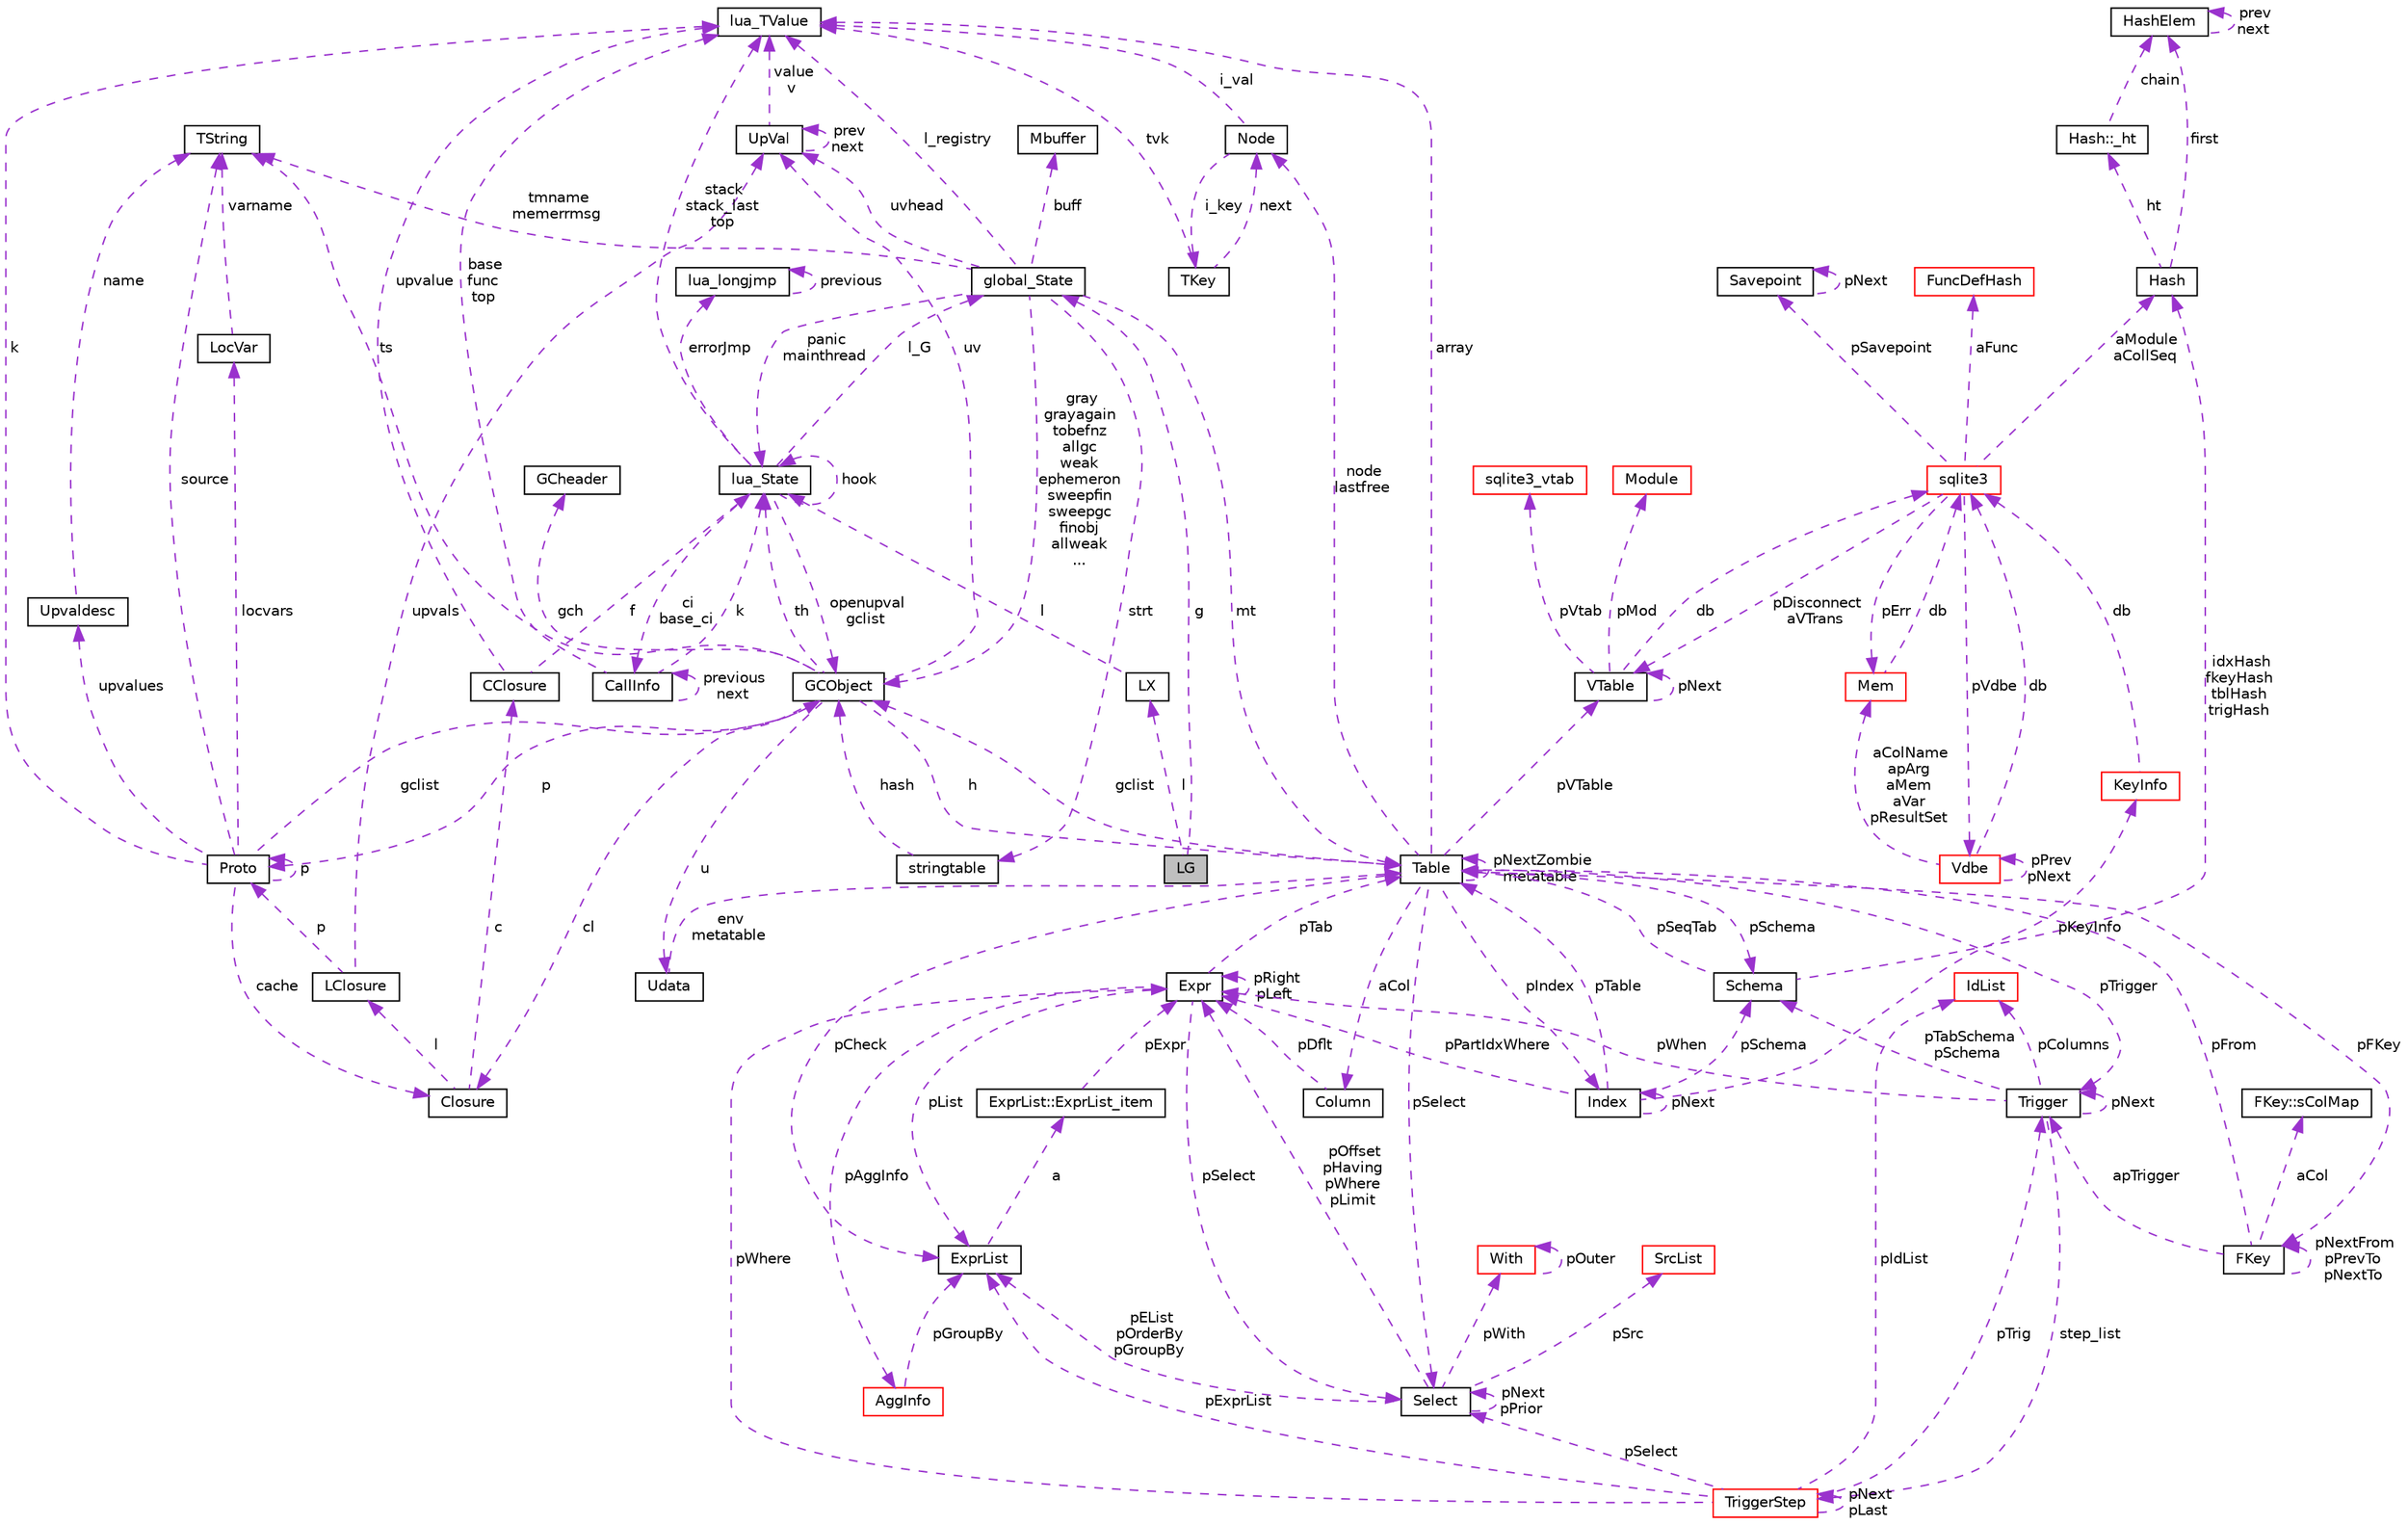 digraph "LG"
{
  edge [fontname="Helvetica",fontsize="10",labelfontname="Helvetica",labelfontsize="10"];
  node [fontname="Helvetica",fontsize="10",shape=record];
  Node1 [label="LG",height=0.2,width=0.4,color="black", fillcolor="grey75", style="filled", fontcolor="black"];
  Node2 -> Node1 [dir="back",color="darkorchid3",fontsize="10",style="dashed",label=" g" ,fontname="Helvetica"];
  Node2 [label="global_State",height=0.2,width=0.4,color="black", fillcolor="white", style="filled",URL="$structglobal___state.html"];
  Node3 -> Node2 [dir="back",color="darkorchid3",fontsize="10",style="dashed",label=" uvhead" ,fontname="Helvetica"];
  Node3 [label="UpVal",height=0.2,width=0.4,color="black", fillcolor="white", style="filled",URL="$struct_up_val.html"];
  Node3 -> Node3 [dir="back",color="darkorchid3",fontsize="10",style="dashed",label=" prev\nnext" ,fontname="Helvetica"];
  Node4 -> Node3 [dir="back",color="darkorchid3",fontsize="10",style="dashed",label=" value\nv" ,fontname="Helvetica"];
  Node4 [label="lua_TValue",height=0.2,width=0.4,color="black", fillcolor="white", style="filled",URL="$structlua___t_value.html"];
  Node4 -> Node2 [dir="back",color="darkorchid3",fontsize="10",style="dashed",label=" l_registry" ,fontname="Helvetica"];
  Node5 -> Node2 [dir="back",color="darkorchid3",fontsize="10",style="dashed",label=" strt" ,fontname="Helvetica"];
  Node5 [label="stringtable",height=0.2,width=0.4,color="black", fillcolor="white", style="filled",URL="$structstringtable.html"];
  Node6 -> Node5 [dir="back",color="darkorchid3",fontsize="10",style="dashed",label=" hash" ,fontname="Helvetica"];
  Node6 [label="GCObject",height=0.2,width=0.4,color="black", fillcolor="white", style="filled",URL="$union_g_c_object.html"];
  Node3 -> Node6 [dir="back",color="darkorchid3",fontsize="10",style="dashed",label=" uv" ,fontname="Helvetica"];
  Node7 -> Node6 [dir="back",color="darkorchid3",fontsize="10",style="dashed",label=" p" ,fontname="Helvetica"];
  Node7 [label="Proto",height=0.2,width=0.4,color="black", fillcolor="white", style="filled",URL="$struct_proto.html"];
  Node4 -> Node7 [dir="back",color="darkorchid3",fontsize="10",style="dashed",label=" k" ,fontname="Helvetica"];
  Node7 -> Node7 [dir="back",color="darkorchid3",fontsize="10",style="dashed",label=" p" ,fontname="Helvetica"];
  Node8 -> Node7 [dir="back",color="darkorchid3",fontsize="10",style="dashed",label=" locvars" ,fontname="Helvetica"];
  Node8 [label="LocVar",height=0.2,width=0.4,color="black", fillcolor="white", style="filled",URL="$struct_loc_var.html"];
  Node9 -> Node8 [dir="back",color="darkorchid3",fontsize="10",style="dashed",label=" varname" ,fontname="Helvetica"];
  Node9 [label="TString",height=0.2,width=0.4,color="black", fillcolor="white", style="filled",URL="$union_t_string.html"];
  Node9 -> Node7 [dir="back",color="darkorchid3",fontsize="10",style="dashed",label=" source" ,fontname="Helvetica"];
  Node10 -> Node7 [dir="back",color="darkorchid3",fontsize="10",style="dashed",label=" cache" ,fontname="Helvetica"];
  Node10 [label="Closure",height=0.2,width=0.4,color="black", fillcolor="white", style="filled",URL="$union_closure.html"];
  Node11 -> Node10 [dir="back",color="darkorchid3",fontsize="10",style="dashed",label=" c" ,fontname="Helvetica"];
  Node11 [label="CClosure",height=0.2,width=0.4,color="black", fillcolor="white", style="filled",URL="$struct_c_closure.html"];
  Node4 -> Node11 [dir="back",color="darkorchid3",fontsize="10",style="dashed",label=" upvalue" ,fontname="Helvetica"];
  Node12 -> Node11 [dir="back",color="darkorchid3",fontsize="10",style="dashed",label=" f" ,fontname="Helvetica"];
  Node12 [label="lua_State",height=0.2,width=0.4,color="black", fillcolor="white", style="filled",URL="$structlua___state.html"];
  Node4 -> Node12 [dir="back",color="darkorchid3",fontsize="10",style="dashed",label=" stack\nstack_last\ntop" ,fontname="Helvetica"];
  Node13 -> Node12 [dir="back",color="darkorchid3",fontsize="10",style="dashed",label=" errorJmp" ,fontname="Helvetica"];
  Node13 [label="lua_longjmp",height=0.2,width=0.4,color="black", fillcolor="white", style="filled",URL="$structlua__longjmp.html"];
  Node13 -> Node13 [dir="back",color="darkorchid3",fontsize="10",style="dashed",label=" previous" ,fontname="Helvetica"];
  Node2 -> Node12 [dir="back",color="darkorchid3",fontsize="10",style="dashed",label=" l_G" ,fontname="Helvetica"];
  Node6 -> Node12 [dir="back",color="darkorchid3",fontsize="10",style="dashed",label=" openupval\ngclist" ,fontname="Helvetica"];
  Node12 -> Node12 [dir="back",color="darkorchid3",fontsize="10",style="dashed",label=" hook" ,fontname="Helvetica"];
  Node14 -> Node12 [dir="back",color="darkorchid3",fontsize="10",style="dashed",label=" ci\nbase_ci" ,fontname="Helvetica"];
  Node14 [label="CallInfo",height=0.2,width=0.4,color="black", fillcolor="white", style="filled",URL="$struct_call_info.html"];
  Node4 -> Node14 [dir="back",color="darkorchid3",fontsize="10",style="dashed",label=" base\nfunc\ntop" ,fontname="Helvetica"];
  Node12 -> Node14 [dir="back",color="darkorchid3",fontsize="10",style="dashed",label=" k" ,fontname="Helvetica"];
  Node14 -> Node14 [dir="back",color="darkorchid3",fontsize="10",style="dashed",label=" previous\nnext" ,fontname="Helvetica"];
  Node15 -> Node10 [dir="back",color="darkorchid3",fontsize="10",style="dashed",label=" l" ,fontname="Helvetica"];
  Node15 [label="LClosure",height=0.2,width=0.4,color="black", fillcolor="white", style="filled",URL="$struct_l_closure.html"];
  Node3 -> Node15 [dir="back",color="darkorchid3",fontsize="10",style="dashed",label=" upvals" ,fontname="Helvetica"];
  Node7 -> Node15 [dir="back",color="darkorchid3",fontsize="10",style="dashed",label=" p" ,fontname="Helvetica"];
  Node6 -> Node7 [dir="back",color="darkorchid3",fontsize="10",style="dashed",label=" gclist" ,fontname="Helvetica"];
  Node16 -> Node7 [dir="back",color="darkorchid3",fontsize="10",style="dashed",label=" upvalues" ,fontname="Helvetica"];
  Node16 [label="Upvaldesc",height=0.2,width=0.4,color="black", fillcolor="white", style="filled",URL="$struct_upvaldesc.html"];
  Node9 -> Node16 [dir="back",color="darkorchid3",fontsize="10",style="dashed",label=" name" ,fontname="Helvetica"];
  Node9 -> Node6 [dir="back",color="darkorchid3",fontsize="10",style="dashed",label=" ts" ,fontname="Helvetica"];
  Node10 -> Node6 [dir="back",color="darkorchid3",fontsize="10",style="dashed",label=" cl" ,fontname="Helvetica"];
  Node17 -> Node6 [dir="back",color="darkorchid3",fontsize="10",style="dashed",label=" gch" ,fontname="Helvetica"];
  Node17 [label="GCheader",height=0.2,width=0.4,color="black", fillcolor="white", style="filled",URL="$struct_g_cheader.html"];
  Node18 -> Node6 [dir="back",color="darkorchid3",fontsize="10",style="dashed",label=" h" ,fontname="Helvetica"];
  Node18 [label="Table",height=0.2,width=0.4,color="black", fillcolor="white", style="filled",URL="$struct_table.html"];
  Node19 -> Node18 [dir="back",color="darkorchid3",fontsize="10",style="dashed",label=" node\nlastfree" ,fontname="Helvetica"];
  Node19 [label="Node",height=0.2,width=0.4,color="black", fillcolor="white", style="filled",URL="$struct_node.html"];
  Node4 -> Node19 [dir="back",color="darkorchid3",fontsize="10",style="dashed",label=" i_val" ,fontname="Helvetica"];
  Node20 -> Node19 [dir="back",color="darkorchid3",fontsize="10",style="dashed",label=" i_key" ,fontname="Helvetica"];
  Node20 [label="TKey",height=0.2,width=0.4,color="black", fillcolor="white", style="filled",URL="$union_t_key.html"];
  Node19 -> Node20 [dir="back",color="darkorchid3",fontsize="10",style="dashed",label=" next" ,fontname="Helvetica"];
  Node4 -> Node20 [dir="back",color="darkorchid3",fontsize="10",style="dashed",label=" tvk" ,fontname="Helvetica"];
  Node21 -> Node18 [dir="back",color="darkorchid3",fontsize="10",style="dashed",label=" pSchema" ,fontname="Helvetica"];
  Node21 [label="Schema",height=0.2,width=0.4,color="black", fillcolor="white", style="filled",URL="$struct_schema.html"];
  Node18 -> Node21 [dir="back",color="darkorchid3",fontsize="10",style="dashed",label=" pSeqTab" ,fontname="Helvetica"];
  Node22 -> Node21 [dir="back",color="darkorchid3",fontsize="10",style="dashed",label=" idxHash\nfkeyHash\ntblHash\ntrigHash" ,fontname="Helvetica"];
  Node22 [label="Hash",height=0.2,width=0.4,color="black", fillcolor="white", style="filled",URL="$struct_hash.html"];
  Node23 -> Node22 [dir="back",color="darkorchid3",fontsize="10",style="dashed",label=" ht" ,fontname="Helvetica"];
  Node23 [label="Hash::_ht",height=0.2,width=0.4,color="black", fillcolor="white", style="filled",URL="$struct_hash_1_1__ht.html"];
  Node24 -> Node23 [dir="back",color="darkorchid3",fontsize="10",style="dashed",label=" chain" ,fontname="Helvetica"];
  Node24 [label="HashElem",height=0.2,width=0.4,color="black", fillcolor="white", style="filled",URL="$struct_hash_elem.html"];
  Node24 -> Node24 [dir="back",color="darkorchid3",fontsize="10",style="dashed",label=" prev\nnext" ,fontname="Helvetica"];
  Node24 -> Node22 [dir="back",color="darkorchid3",fontsize="10",style="dashed",label=" first" ,fontname="Helvetica"];
  Node4 -> Node18 [dir="back",color="darkorchid3",fontsize="10",style="dashed",label=" array" ,fontname="Helvetica"];
  Node25 -> Node18 [dir="back",color="darkorchid3",fontsize="10",style="dashed",label=" aCol" ,fontname="Helvetica"];
  Node25 [label="Column",height=0.2,width=0.4,color="black", fillcolor="white", style="filled",URL="$struct_column.html"];
  Node26 -> Node25 [dir="back",color="darkorchid3",fontsize="10",style="dashed",label=" pDflt" ,fontname="Helvetica"];
  Node26 [label="Expr",height=0.2,width=0.4,color="black", fillcolor="white", style="filled",URL="$struct_expr.html"];
  Node27 -> Node26 [dir="back",color="darkorchid3",fontsize="10",style="dashed",label=" pAggInfo" ,fontname="Helvetica"];
  Node27 [label="AggInfo",height=0.2,width=0.4,color="red", fillcolor="white", style="filled",URL="$struct_agg_info.html"];
  Node28 -> Node27 [dir="back",color="darkorchid3",fontsize="10",style="dashed",label=" pGroupBy" ,fontname="Helvetica"];
  Node28 [label="ExprList",height=0.2,width=0.4,color="black", fillcolor="white", style="filled",URL="$struct_expr_list.html"];
  Node29 -> Node28 [dir="back",color="darkorchid3",fontsize="10",style="dashed",label=" a" ,fontname="Helvetica"];
  Node29 [label="ExprList::ExprList_item",height=0.2,width=0.4,color="black", fillcolor="white", style="filled",URL="$struct_expr_list_1_1_expr_list__item.html"];
  Node26 -> Node29 [dir="back",color="darkorchid3",fontsize="10",style="dashed",label=" pExpr" ,fontname="Helvetica"];
  Node26 -> Node26 [dir="back",color="darkorchid3",fontsize="10",style="dashed",label=" pRight\npLeft" ,fontname="Helvetica"];
  Node18 -> Node26 [dir="back",color="darkorchid3",fontsize="10",style="dashed",label=" pTab" ,fontname="Helvetica"];
  Node30 -> Node26 [dir="back",color="darkorchid3",fontsize="10",style="dashed",label=" pSelect" ,fontname="Helvetica"];
  Node30 [label="Select",height=0.2,width=0.4,color="black", fillcolor="white", style="filled",URL="$struct_select.html"];
  Node26 -> Node30 [dir="back",color="darkorchid3",fontsize="10",style="dashed",label=" pOffset\npHaving\npWhere\npLimit" ,fontname="Helvetica"];
  Node31 -> Node30 [dir="back",color="darkorchid3",fontsize="10",style="dashed",label=" pWith" ,fontname="Helvetica"];
  Node31 [label="With",height=0.2,width=0.4,color="red", fillcolor="white", style="filled",URL="$struct_with.html"];
  Node31 -> Node31 [dir="back",color="darkorchid3",fontsize="10",style="dashed",label=" pOuter" ,fontname="Helvetica"];
  Node30 -> Node30 [dir="back",color="darkorchid3",fontsize="10",style="dashed",label=" pNext\npPrior" ,fontname="Helvetica"];
  Node32 -> Node30 [dir="back",color="darkorchid3",fontsize="10",style="dashed",label=" pSrc" ,fontname="Helvetica"];
  Node32 [label="SrcList",height=0.2,width=0.4,color="red", fillcolor="white", style="filled",URL="$struct_src_list.html"];
  Node28 -> Node30 [dir="back",color="darkorchid3",fontsize="10",style="dashed",label=" pEList\npOrderBy\npGroupBy" ,fontname="Helvetica"];
  Node28 -> Node26 [dir="back",color="darkorchid3",fontsize="10",style="dashed",label=" pList" ,fontname="Helvetica"];
  Node33 -> Node18 [dir="back",color="darkorchid3",fontsize="10",style="dashed",label=" pFKey" ,fontname="Helvetica"];
  Node33 [label="FKey",height=0.2,width=0.4,color="black", fillcolor="white", style="filled",URL="$struct_f_key.html"];
  Node34 -> Node33 [dir="back",color="darkorchid3",fontsize="10",style="dashed",label=" aCol" ,fontname="Helvetica"];
  Node34 [label="FKey::sColMap",height=0.2,width=0.4,color="black", fillcolor="white", style="filled",URL="$struct_f_key_1_1s_col_map.html"];
  Node33 -> Node33 [dir="back",color="darkorchid3",fontsize="10",style="dashed",label=" pNextFrom\npPrevTo\npNextTo" ,fontname="Helvetica"];
  Node18 -> Node33 [dir="back",color="darkorchid3",fontsize="10",style="dashed",label=" pFrom" ,fontname="Helvetica"];
  Node35 -> Node33 [dir="back",color="darkorchid3",fontsize="10",style="dashed",label=" apTrigger" ,fontname="Helvetica"];
  Node35 [label="Trigger",height=0.2,width=0.4,color="black", fillcolor="white", style="filled",URL="$struct_trigger.html"];
  Node36 -> Node35 [dir="back",color="darkorchid3",fontsize="10",style="dashed",label=" step_list" ,fontname="Helvetica"];
  Node36 [label="TriggerStep",height=0.2,width=0.4,color="red", fillcolor="white", style="filled",URL="$struct_trigger_step.html"];
  Node36 -> Node36 [dir="back",color="darkorchid3",fontsize="10",style="dashed",label=" pNext\npLast" ,fontname="Helvetica"];
  Node26 -> Node36 [dir="back",color="darkorchid3",fontsize="10",style="dashed",label=" pWhere" ,fontname="Helvetica"];
  Node37 -> Node36 [dir="back",color="darkorchid3",fontsize="10",style="dashed",label=" pIdList" ,fontname="Helvetica"];
  Node37 [label="IdList",height=0.2,width=0.4,color="red", fillcolor="white", style="filled",URL="$struct_id_list.html"];
  Node30 -> Node36 [dir="back",color="darkorchid3",fontsize="10",style="dashed",label=" pSelect" ,fontname="Helvetica"];
  Node35 -> Node36 [dir="back",color="darkorchid3",fontsize="10",style="dashed",label=" pTrig" ,fontname="Helvetica"];
  Node28 -> Node36 [dir="back",color="darkorchid3",fontsize="10",style="dashed",label=" pExprList" ,fontname="Helvetica"];
  Node21 -> Node35 [dir="back",color="darkorchid3",fontsize="10",style="dashed",label=" pTabSchema\npSchema" ,fontname="Helvetica"];
  Node26 -> Node35 [dir="back",color="darkorchid3",fontsize="10",style="dashed",label=" pWhen" ,fontname="Helvetica"];
  Node37 -> Node35 [dir="back",color="darkorchid3",fontsize="10",style="dashed",label=" pColumns" ,fontname="Helvetica"];
  Node35 -> Node35 [dir="back",color="darkorchid3",fontsize="10",style="dashed",label=" pNext" ,fontname="Helvetica"];
  Node38 -> Node18 [dir="back",color="darkorchid3",fontsize="10",style="dashed",label=" pVTable" ,fontname="Helvetica"];
  Node38 [label="VTable",height=0.2,width=0.4,color="black", fillcolor="white", style="filled",URL="$struct_v_table.html"];
  Node39 -> Node38 [dir="back",color="darkorchid3",fontsize="10",style="dashed",label=" db" ,fontname="Helvetica"];
  Node39 [label="sqlite3",height=0.2,width=0.4,color="red", fillcolor="white", style="filled",URL="$structsqlite3.html"];
  Node40 -> Node39 [dir="back",color="darkorchid3",fontsize="10",style="dashed",label=" pErr" ,fontname="Helvetica"];
  Node40 [label="Mem",height=0.2,width=0.4,color="red", fillcolor="white", style="filled",URL="$struct_mem.html"];
  Node39 -> Node40 [dir="back",color="darkorchid3",fontsize="10",style="dashed",label=" db" ,fontname="Helvetica"];
  Node41 -> Node39 [dir="back",color="darkorchid3",fontsize="10",style="dashed",label=" pVdbe" ,fontname="Helvetica"];
  Node41 [label="Vdbe",height=0.2,width=0.4,color="red", fillcolor="white", style="filled",URL="$struct_vdbe.html"];
  Node41 -> Node41 [dir="back",color="darkorchid3",fontsize="10",style="dashed",label=" pPrev\npNext" ,fontname="Helvetica"];
  Node40 -> Node41 [dir="back",color="darkorchid3",fontsize="10",style="dashed",label=" aColName\napArg\naMem\naVar\npResultSet" ,fontname="Helvetica"];
  Node39 -> Node41 [dir="back",color="darkorchid3",fontsize="10",style="dashed",label=" db" ,fontname="Helvetica"];
  Node42 -> Node39 [dir="back",color="darkorchid3",fontsize="10",style="dashed",label=" pSavepoint" ,fontname="Helvetica"];
  Node42 [label="Savepoint",height=0.2,width=0.4,color="black", fillcolor="white", style="filled",URL="$struct_savepoint.html"];
  Node42 -> Node42 [dir="back",color="darkorchid3",fontsize="10",style="dashed",label=" pNext" ,fontname="Helvetica"];
  Node43 -> Node39 [dir="back",color="darkorchid3",fontsize="10",style="dashed",label=" aFunc" ,fontname="Helvetica"];
  Node43 [label="FuncDefHash",height=0.2,width=0.4,color="red", fillcolor="white", style="filled",URL="$struct_func_def_hash.html"];
  Node38 -> Node39 [dir="back",color="darkorchid3",fontsize="10",style="dashed",label=" pDisconnect\naVTrans" ,fontname="Helvetica"];
  Node22 -> Node39 [dir="back",color="darkorchid3",fontsize="10",style="dashed",label=" aModule\naCollSeq" ,fontname="Helvetica"];
  Node38 -> Node38 [dir="back",color="darkorchid3",fontsize="10",style="dashed",label=" pNext" ,fontname="Helvetica"];
  Node44 -> Node38 [dir="back",color="darkorchid3",fontsize="10",style="dashed",label=" pMod" ,fontname="Helvetica"];
  Node44 [label="Module",height=0.2,width=0.4,color="red", fillcolor="white", style="filled",URL="$struct_module.html"];
  Node45 -> Node38 [dir="back",color="darkorchid3",fontsize="10",style="dashed",label=" pVtab" ,fontname="Helvetica"];
  Node45 [label="sqlite3_vtab",height=0.2,width=0.4,color="red", fillcolor="white", style="filled",URL="$structsqlite3__vtab.html"];
  Node18 -> Node18 [dir="back",color="darkorchid3",fontsize="10",style="dashed",label=" pNextZombie\nmetatable" ,fontname="Helvetica"];
  Node35 -> Node18 [dir="back",color="darkorchid3",fontsize="10",style="dashed",label=" pTrigger" ,fontname="Helvetica"];
  Node30 -> Node18 [dir="back",color="darkorchid3",fontsize="10",style="dashed",label=" pSelect" ,fontname="Helvetica"];
  Node6 -> Node18 [dir="back",color="darkorchid3",fontsize="10",style="dashed",label=" gclist" ,fontname="Helvetica"];
  Node28 -> Node18 [dir="back",color="darkorchid3",fontsize="10",style="dashed",label=" pCheck" ,fontname="Helvetica"];
  Node46 -> Node18 [dir="back",color="darkorchid3",fontsize="10",style="dashed",label=" pIndex" ,fontname="Helvetica"];
  Node46 [label="Index",height=0.2,width=0.4,color="black", fillcolor="white", style="filled",URL="$struct_index.html"];
  Node21 -> Node46 [dir="back",color="darkorchid3",fontsize="10",style="dashed",label=" pSchema" ,fontname="Helvetica"];
  Node26 -> Node46 [dir="back",color="darkorchid3",fontsize="10",style="dashed",label=" pPartIdxWhere" ,fontname="Helvetica"];
  Node18 -> Node46 [dir="back",color="darkorchid3",fontsize="10",style="dashed",label=" pTable" ,fontname="Helvetica"];
  Node47 -> Node46 [dir="back",color="darkorchid3",fontsize="10",style="dashed",label=" pKeyInfo" ,fontname="Helvetica"];
  Node47 [label="KeyInfo",height=0.2,width=0.4,color="red", fillcolor="white", style="filled",URL="$struct_key_info.html"];
  Node39 -> Node47 [dir="back",color="darkorchid3",fontsize="10",style="dashed",label=" db" ,fontname="Helvetica"];
  Node46 -> Node46 [dir="back",color="darkorchid3",fontsize="10",style="dashed",label=" pNext" ,fontname="Helvetica"];
  Node48 -> Node6 [dir="back",color="darkorchid3",fontsize="10",style="dashed",label=" u" ,fontname="Helvetica"];
  Node48 [label="Udata",height=0.2,width=0.4,color="black", fillcolor="white", style="filled",URL="$union_udata.html"];
  Node18 -> Node48 [dir="back",color="darkorchid3",fontsize="10",style="dashed",label=" env\nmetatable" ,fontname="Helvetica"];
  Node12 -> Node6 [dir="back",color="darkorchid3",fontsize="10",style="dashed",label=" th" ,fontname="Helvetica"];
  Node9 -> Node2 [dir="back",color="darkorchid3",fontsize="10",style="dashed",label=" tmname\nmemerrmsg" ,fontname="Helvetica"];
  Node18 -> Node2 [dir="back",color="darkorchid3",fontsize="10",style="dashed",label=" mt" ,fontname="Helvetica"];
  Node6 -> Node2 [dir="back",color="darkorchid3",fontsize="10",style="dashed",label=" gray\ngrayagain\ntobefnz\nallgc\nweak\nephemeron\nsweepfin\nsweepgc\nfinobj\nallweak\n..." ,fontname="Helvetica"];
  Node12 -> Node2 [dir="back",color="darkorchid3",fontsize="10",style="dashed",label=" panic\nmainthread" ,fontname="Helvetica"];
  Node49 -> Node2 [dir="back",color="darkorchid3",fontsize="10",style="dashed",label=" buff" ,fontname="Helvetica"];
  Node49 [label="Mbuffer",height=0.2,width=0.4,color="black", fillcolor="white", style="filled",URL="$struct_mbuffer.html"];
  Node50 -> Node1 [dir="back",color="darkorchid3",fontsize="10",style="dashed",label=" l" ,fontname="Helvetica"];
  Node50 [label="LX",height=0.2,width=0.4,color="black", fillcolor="white", style="filled",URL="$struct_l_x.html"];
  Node12 -> Node50 [dir="back",color="darkorchid3",fontsize="10",style="dashed",label=" l" ,fontname="Helvetica"];
}
